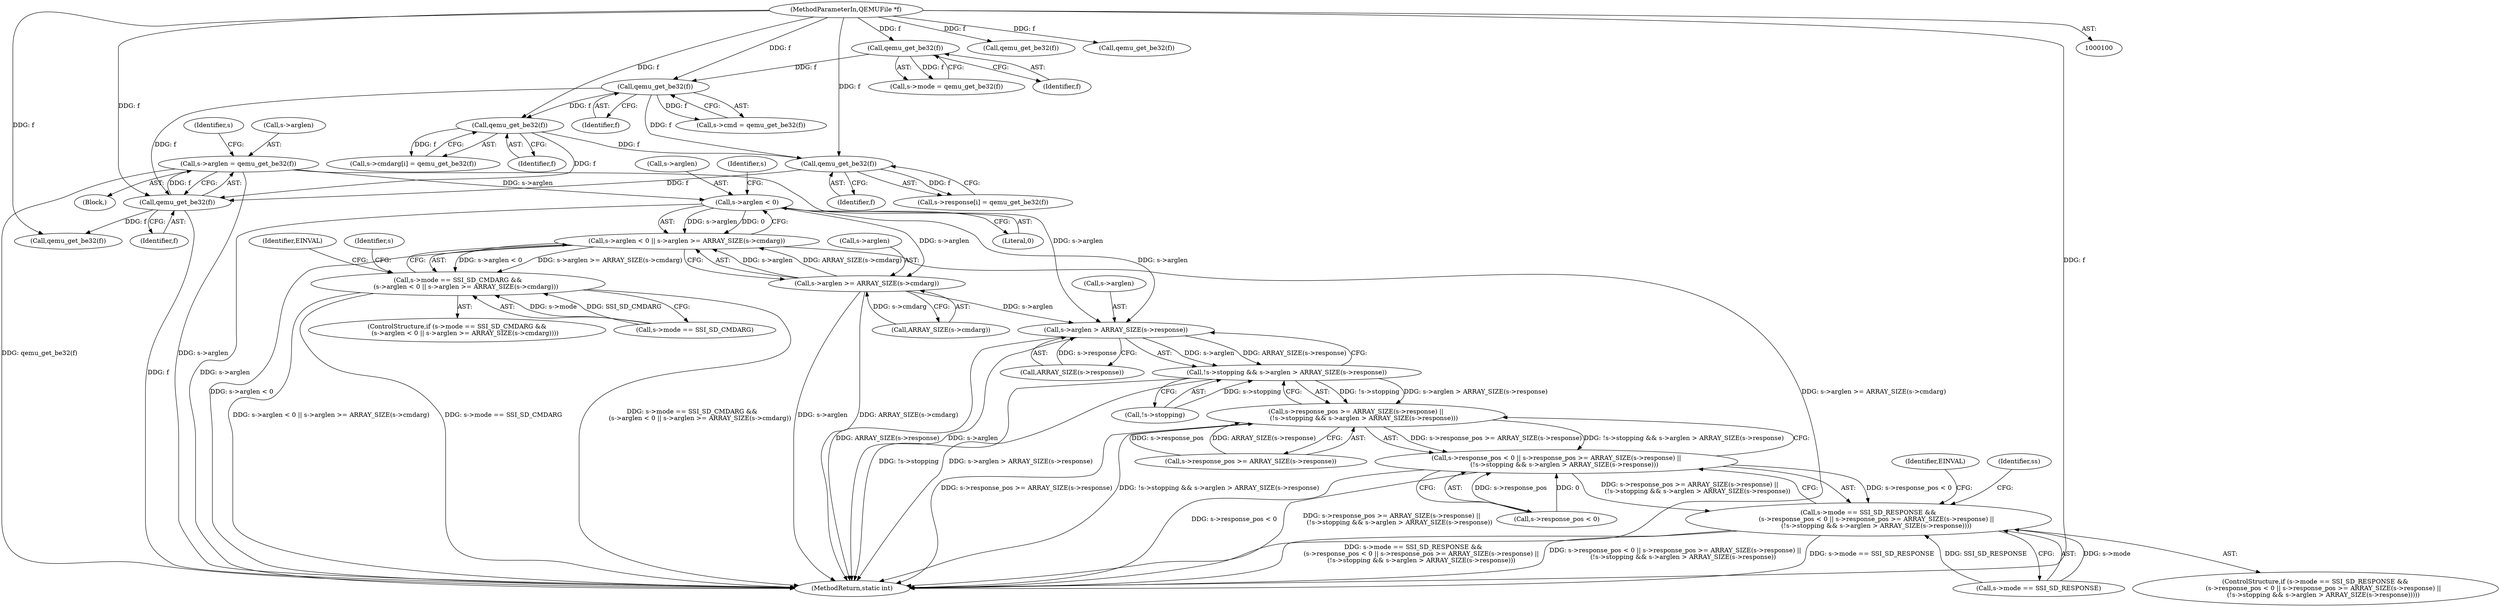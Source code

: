 digraph "0_qemu_a9c380db3b8c6af19546a68145c8d1438a09c92b@pointer" {
"1000170" [label="(Call,s->arglen = qemu_get_be32(f))"];
"1000174" [label="(Call,qemu_get_be32(f))"];
"1000168" [label="(Call,qemu_get_be32(f))"];
"1000151" [label="(Call,qemu_get_be32(f))"];
"1000134" [label="(Call,qemu_get_be32(f))"];
"1000128" [label="(Call,qemu_get_be32(f))"];
"1000101" [label="(MethodParameterIn,QEMUFile *f)"];
"1000184" [label="(Call,s->arglen < 0)"];
"1000183" [label="(Call,s->arglen < 0 || s->arglen >= ARRAY_SIZE(s->cmdarg))"];
"1000177" [label="(Call,s->mode == SSI_SD_CMDARG &&\n        (s->arglen < 0 || s->arglen >= ARRAY_SIZE(s->cmdarg)))"];
"1000189" [label="(Call,s->arglen >= ARRAY_SIZE(s->cmdarg))"];
"1000240" [label="(Call,s->arglen > ARRAY_SIZE(s->response))"];
"1000235" [label="(Call,!s->stopping && s->arglen > ARRAY_SIZE(s->response))"];
"1000226" [label="(Call,s->response_pos >= ARRAY_SIZE(s->response) ||\n        (!s->stopping && s->arglen > ARRAY_SIZE(s->response)))"];
"1000220" [label="(Call,s->response_pos < 0 || s->response_pos >= ARRAY_SIZE(s->response) ||\n        (!s->stopping && s->arglen > ARRAY_SIZE(s->response)))"];
"1000214" [label="(Call,s->mode == SSI_SD_RESPONSE &&\n        (s->response_pos < 0 || s->response_pos >= ARRAY_SIZE(s->response) ||\n        (!s->stopping && s->arglen > ARRAY_SIZE(s->response))))"];
"1000188" [label="(Literal,0)"];
"1000175" [label="(Identifier,f)"];
"1000128" [label="(Call,qemu_get_be32(f))"];
"1000220" [label="(Call,s->response_pos < 0 || s->response_pos >= ARRAY_SIZE(s->response) ||\n        (!s->stopping && s->arglen > ARRAY_SIZE(s->response)))"];
"1000221" [label="(Call,s->response_pos < 0)"];
"1000151" [label="(Call,qemu_get_be32(f))"];
"1000191" [label="(Identifier,s)"];
"1000177" [label="(Call,s->mode == SSI_SD_CMDARG &&\n        (s->arglen < 0 || s->arglen >= ARRAY_SIZE(s->cmdarg)))"];
"1000130" [label="(Call,s->cmd = qemu_get_be32(f))"];
"1000256" [label="(Call,qemu_get_be32(f))"];
"1000215" [label="(Call,s->mode == SSI_SD_RESPONSE)"];
"1000180" [label="(Identifier,s)"];
"1000205" [label="(Call,qemu_get_be32(f))"];
"1000104" [label="(Block,)"];
"1000213" [label="(ControlStructure,if (s->mode == SSI_SD_RESPONSE &&\n        (s->response_pos < 0 || s->response_pos >= ARRAY_SIZE(s->response) ||\n        (!s->stopping && s->arglen > ARRAY_SIZE(s->response)))))"];
"1000171" [label="(Call,s->arglen)"];
"1000189" [label="(Call,s->arglen >= ARRAY_SIZE(s->cmdarg))"];
"1000251" [label="(Identifier,EINVAL)"];
"1000184" [label="(Call,s->arglen < 0)"];
"1000190" [label="(Call,s->arglen)"];
"1000101" [label="(MethodParameterIn,QEMUFile *f)"];
"1000135" [label="(Identifier,f)"];
"1000169" [label="(Identifier,f)"];
"1000203" [label="(Identifier,s)"];
"1000214" [label="(Call,s->mode == SSI_SD_RESPONSE &&\n        (s->response_pos < 0 || s->response_pos >= ARRAY_SIZE(s->response) ||\n        (!s->stopping && s->arglen > ARRAY_SIZE(s->response))))"];
"1000200" [label="(Identifier,EINVAL)"];
"1000211" [label="(Call,qemu_get_be32(f))"];
"1000124" [label="(Call,s->mode = qemu_get_be32(f))"];
"1000129" [label="(Identifier,f)"];
"1000300" [label="(MethodReturn,static int)"];
"1000183" [label="(Call,s->arglen < 0 || s->arglen >= ARRAY_SIZE(s->cmdarg))"];
"1000240" [label="(Call,s->arglen > ARRAY_SIZE(s->response))"];
"1000178" [label="(Call,s->mode == SSI_SD_CMDARG)"];
"1000162" [label="(Call,s->response[i] = qemu_get_be32(f))"];
"1000168" [label="(Call,qemu_get_be32(f))"];
"1000235" [label="(Call,!s->stopping && s->arglen > ARRAY_SIZE(s->response))"];
"1000244" [label="(Call,ARRAY_SIZE(s->response))"];
"1000241" [label="(Call,s->arglen)"];
"1000226" [label="(Call,s->response_pos >= ARRAY_SIZE(s->response) ||\n        (!s->stopping && s->arglen > ARRAY_SIZE(s->response)))"];
"1000176" [label="(ControlStructure,if (s->mode == SSI_SD_CMDARG &&\n        (s->arglen < 0 || s->arglen >= ARRAY_SIZE(s->cmdarg))))"];
"1000134" [label="(Call,qemu_get_be32(f))"];
"1000170" [label="(Call,s->arglen = qemu_get_be32(f))"];
"1000174" [label="(Call,qemu_get_be32(f))"];
"1000152" [label="(Identifier,f)"];
"1000145" [label="(Call,s->cmdarg[i] = qemu_get_be32(f))"];
"1000185" [label="(Call,s->arglen)"];
"1000193" [label="(Call,ARRAY_SIZE(s->cmdarg))"];
"1000236" [label="(Call,!s->stopping)"];
"1000227" [label="(Call,s->response_pos >= ARRAY_SIZE(s->response))"];
"1000254" [label="(Identifier,ss)"];
"1000170" -> "1000104"  [label="AST: "];
"1000170" -> "1000174"  [label="CFG: "];
"1000171" -> "1000170"  [label="AST: "];
"1000174" -> "1000170"  [label="AST: "];
"1000180" -> "1000170"  [label="CFG: "];
"1000170" -> "1000300"  [label="DDG: s->arglen"];
"1000170" -> "1000300"  [label="DDG: qemu_get_be32(f)"];
"1000174" -> "1000170"  [label="DDG: f"];
"1000170" -> "1000184"  [label="DDG: s->arglen"];
"1000170" -> "1000240"  [label="DDG: s->arglen"];
"1000174" -> "1000175"  [label="CFG: "];
"1000175" -> "1000174"  [label="AST: "];
"1000174" -> "1000300"  [label="DDG: f"];
"1000168" -> "1000174"  [label="DDG: f"];
"1000151" -> "1000174"  [label="DDG: f"];
"1000134" -> "1000174"  [label="DDG: f"];
"1000101" -> "1000174"  [label="DDG: f"];
"1000174" -> "1000205"  [label="DDG: f"];
"1000168" -> "1000162"  [label="AST: "];
"1000168" -> "1000169"  [label="CFG: "];
"1000169" -> "1000168"  [label="AST: "];
"1000162" -> "1000168"  [label="CFG: "];
"1000168" -> "1000162"  [label="DDG: f"];
"1000151" -> "1000168"  [label="DDG: f"];
"1000134" -> "1000168"  [label="DDG: f"];
"1000101" -> "1000168"  [label="DDG: f"];
"1000151" -> "1000145"  [label="AST: "];
"1000151" -> "1000152"  [label="CFG: "];
"1000152" -> "1000151"  [label="AST: "];
"1000145" -> "1000151"  [label="CFG: "];
"1000151" -> "1000145"  [label="DDG: f"];
"1000134" -> "1000151"  [label="DDG: f"];
"1000101" -> "1000151"  [label="DDG: f"];
"1000134" -> "1000130"  [label="AST: "];
"1000134" -> "1000135"  [label="CFG: "];
"1000135" -> "1000134"  [label="AST: "];
"1000130" -> "1000134"  [label="CFG: "];
"1000134" -> "1000130"  [label="DDG: f"];
"1000128" -> "1000134"  [label="DDG: f"];
"1000101" -> "1000134"  [label="DDG: f"];
"1000128" -> "1000124"  [label="AST: "];
"1000128" -> "1000129"  [label="CFG: "];
"1000129" -> "1000128"  [label="AST: "];
"1000124" -> "1000128"  [label="CFG: "];
"1000128" -> "1000124"  [label="DDG: f"];
"1000101" -> "1000128"  [label="DDG: f"];
"1000101" -> "1000100"  [label="AST: "];
"1000101" -> "1000300"  [label="DDG: f"];
"1000101" -> "1000205"  [label="DDG: f"];
"1000101" -> "1000211"  [label="DDG: f"];
"1000101" -> "1000256"  [label="DDG: f"];
"1000184" -> "1000183"  [label="AST: "];
"1000184" -> "1000188"  [label="CFG: "];
"1000185" -> "1000184"  [label="AST: "];
"1000188" -> "1000184"  [label="AST: "];
"1000191" -> "1000184"  [label="CFG: "];
"1000183" -> "1000184"  [label="CFG: "];
"1000184" -> "1000300"  [label="DDG: s->arglen"];
"1000184" -> "1000183"  [label="DDG: s->arglen"];
"1000184" -> "1000183"  [label="DDG: 0"];
"1000184" -> "1000189"  [label="DDG: s->arglen"];
"1000184" -> "1000240"  [label="DDG: s->arglen"];
"1000183" -> "1000177"  [label="AST: "];
"1000183" -> "1000189"  [label="CFG: "];
"1000189" -> "1000183"  [label="AST: "];
"1000177" -> "1000183"  [label="CFG: "];
"1000183" -> "1000300"  [label="DDG: s->arglen >= ARRAY_SIZE(s->cmdarg)"];
"1000183" -> "1000300"  [label="DDG: s->arglen < 0"];
"1000183" -> "1000177"  [label="DDG: s->arglen < 0"];
"1000183" -> "1000177"  [label="DDG: s->arglen >= ARRAY_SIZE(s->cmdarg)"];
"1000189" -> "1000183"  [label="DDG: s->arglen"];
"1000189" -> "1000183"  [label="DDG: ARRAY_SIZE(s->cmdarg)"];
"1000177" -> "1000176"  [label="AST: "];
"1000177" -> "1000178"  [label="CFG: "];
"1000178" -> "1000177"  [label="AST: "];
"1000200" -> "1000177"  [label="CFG: "];
"1000203" -> "1000177"  [label="CFG: "];
"1000177" -> "1000300"  [label="DDG: s->mode == SSI_SD_CMDARG"];
"1000177" -> "1000300"  [label="DDG: s->mode == SSI_SD_CMDARG &&\n        (s->arglen < 0 || s->arglen >= ARRAY_SIZE(s->cmdarg))"];
"1000177" -> "1000300"  [label="DDG: s->arglen < 0 || s->arglen >= ARRAY_SIZE(s->cmdarg)"];
"1000178" -> "1000177"  [label="DDG: s->mode"];
"1000178" -> "1000177"  [label="DDG: SSI_SD_CMDARG"];
"1000189" -> "1000193"  [label="CFG: "];
"1000190" -> "1000189"  [label="AST: "];
"1000193" -> "1000189"  [label="AST: "];
"1000189" -> "1000300"  [label="DDG: s->arglen"];
"1000189" -> "1000300"  [label="DDG: ARRAY_SIZE(s->cmdarg)"];
"1000193" -> "1000189"  [label="DDG: s->cmdarg"];
"1000189" -> "1000240"  [label="DDG: s->arglen"];
"1000240" -> "1000235"  [label="AST: "];
"1000240" -> "1000244"  [label="CFG: "];
"1000241" -> "1000240"  [label="AST: "];
"1000244" -> "1000240"  [label="AST: "];
"1000235" -> "1000240"  [label="CFG: "];
"1000240" -> "1000300"  [label="DDG: ARRAY_SIZE(s->response)"];
"1000240" -> "1000300"  [label="DDG: s->arglen"];
"1000240" -> "1000235"  [label="DDG: s->arglen"];
"1000240" -> "1000235"  [label="DDG: ARRAY_SIZE(s->response)"];
"1000244" -> "1000240"  [label="DDG: s->response"];
"1000235" -> "1000226"  [label="AST: "];
"1000235" -> "1000236"  [label="CFG: "];
"1000236" -> "1000235"  [label="AST: "];
"1000226" -> "1000235"  [label="CFG: "];
"1000235" -> "1000300"  [label="DDG: !s->stopping"];
"1000235" -> "1000300"  [label="DDG: s->arglen > ARRAY_SIZE(s->response)"];
"1000235" -> "1000226"  [label="DDG: !s->stopping"];
"1000235" -> "1000226"  [label="DDG: s->arglen > ARRAY_SIZE(s->response)"];
"1000236" -> "1000235"  [label="DDG: s->stopping"];
"1000226" -> "1000220"  [label="AST: "];
"1000226" -> "1000227"  [label="CFG: "];
"1000227" -> "1000226"  [label="AST: "];
"1000220" -> "1000226"  [label="CFG: "];
"1000226" -> "1000300"  [label="DDG: s->response_pos >= ARRAY_SIZE(s->response)"];
"1000226" -> "1000300"  [label="DDG: !s->stopping && s->arglen > ARRAY_SIZE(s->response)"];
"1000226" -> "1000220"  [label="DDG: s->response_pos >= ARRAY_SIZE(s->response)"];
"1000226" -> "1000220"  [label="DDG: !s->stopping && s->arglen > ARRAY_SIZE(s->response)"];
"1000227" -> "1000226"  [label="DDG: s->response_pos"];
"1000227" -> "1000226"  [label="DDG: ARRAY_SIZE(s->response)"];
"1000220" -> "1000214"  [label="AST: "];
"1000220" -> "1000221"  [label="CFG: "];
"1000221" -> "1000220"  [label="AST: "];
"1000214" -> "1000220"  [label="CFG: "];
"1000220" -> "1000300"  [label="DDG: s->response_pos < 0"];
"1000220" -> "1000300"  [label="DDG: s->response_pos >= ARRAY_SIZE(s->response) ||\n        (!s->stopping && s->arglen > ARRAY_SIZE(s->response))"];
"1000220" -> "1000214"  [label="DDG: s->response_pos < 0"];
"1000220" -> "1000214"  [label="DDG: s->response_pos >= ARRAY_SIZE(s->response) ||\n        (!s->stopping && s->arglen > ARRAY_SIZE(s->response))"];
"1000221" -> "1000220"  [label="DDG: s->response_pos"];
"1000221" -> "1000220"  [label="DDG: 0"];
"1000214" -> "1000213"  [label="AST: "];
"1000214" -> "1000215"  [label="CFG: "];
"1000215" -> "1000214"  [label="AST: "];
"1000251" -> "1000214"  [label="CFG: "];
"1000254" -> "1000214"  [label="CFG: "];
"1000214" -> "1000300"  [label="DDG: s->mode == SSI_SD_RESPONSE &&\n        (s->response_pos < 0 || s->response_pos >= ARRAY_SIZE(s->response) ||\n        (!s->stopping && s->arglen > ARRAY_SIZE(s->response)))"];
"1000214" -> "1000300"  [label="DDG: s->response_pos < 0 || s->response_pos >= ARRAY_SIZE(s->response) ||\n        (!s->stopping && s->arglen > ARRAY_SIZE(s->response))"];
"1000214" -> "1000300"  [label="DDG: s->mode == SSI_SD_RESPONSE"];
"1000215" -> "1000214"  [label="DDG: s->mode"];
"1000215" -> "1000214"  [label="DDG: SSI_SD_RESPONSE"];
}
